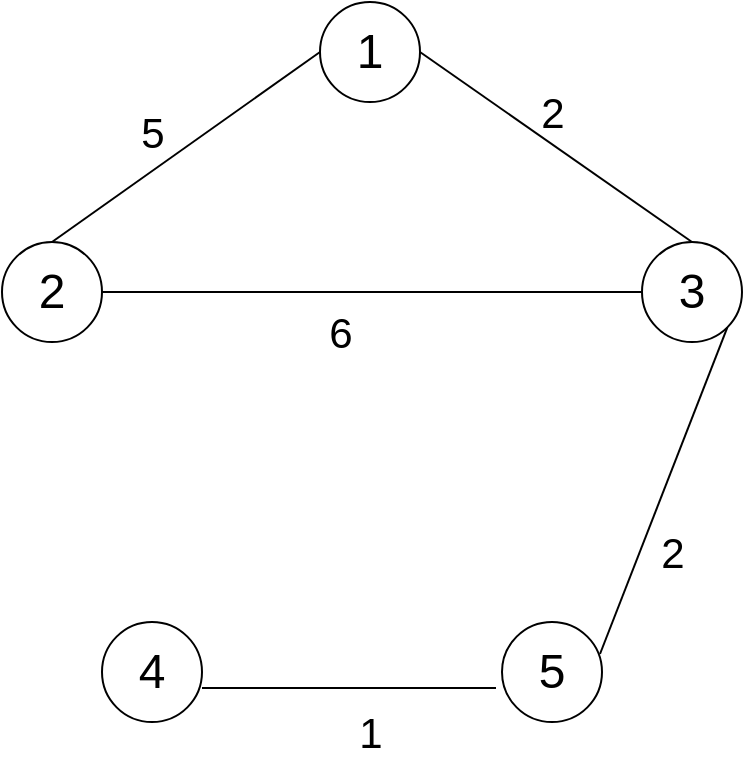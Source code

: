 <mxfile version="14.8.6" type="device"><diagram id="yu_8IkHaXStMtRV7FfFp" name="Page-1"><mxGraphModel dx="1038" dy="575" grid="1" gridSize="10" guides="1" tooltips="1" connect="1" arrows="1" fold="1" page="1" pageScale="1" pageWidth="827" pageHeight="1169" math="0" shadow="0"><root><mxCell id="0"/><mxCell id="1" parent="0"/><mxCell id="0UcCsRXRKb3jqALLm9lQ-1" value="1" style="ellipse;whiteSpace=wrap;html=1;aspect=fixed;fontSize=24;" vertex="1" parent="1"><mxGeometry x="389" y="160" width="50" height="50" as="geometry"/></mxCell><mxCell id="0UcCsRXRKb3jqALLm9lQ-2" value="2" style="ellipse;whiteSpace=wrap;html=1;aspect=fixed;fontSize=24;" vertex="1" parent="1"><mxGeometry x="230" y="280" width="50" height="50" as="geometry"/></mxCell><mxCell id="0UcCsRXRKb3jqALLm9lQ-3" value="3" style="ellipse;whiteSpace=wrap;html=1;aspect=fixed;fontSize=24;" vertex="1" parent="1"><mxGeometry x="550" y="280" width="50" height="50" as="geometry"/></mxCell><mxCell id="0UcCsRXRKb3jqALLm9lQ-4" value="4" style="ellipse;whiteSpace=wrap;html=1;aspect=fixed;fontSize=24;" vertex="1" parent="1"><mxGeometry x="280" y="470" width="50" height="50" as="geometry"/></mxCell><mxCell id="0UcCsRXRKb3jqALLm9lQ-5" value="5" style="ellipse;whiteSpace=wrap;html=1;aspect=fixed;fontSize=24;" vertex="1" parent="1"><mxGeometry x="480" y="470" width="50" height="50" as="geometry"/></mxCell><mxCell id="0UcCsRXRKb3jqALLm9lQ-33" value="" style="endArrow=none;html=1;fontSize=24;exitX=0.5;exitY=0;exitDx=0;exitDy=0;entryX=1;entryY=0.5;entryDx=0;entryDy=0;" edge="1" parent="1" source="0UcCsRXRKb3jqALLm9lQ-3" target="0UcCsRXRKb3jqALLm9lQ-1"><mxGeometry width="50" height="50" relative="1" as="geometry"><mxPoint x="560" y="284" as="sourcePoint"/><mxPoint x="440" y="190" as="targetPoint"/></mxGeometry></mxCell><mxCell id="0UcCsRXRKb3jqALLm9lQ-34" value="2" style="text;html=1;align=center;verticalAlign=middle;resizable=0;points=[];autosize=1;strokeColor=none;fontSize=21;" vertex="1" parent="1"><mxGeometry x="490" y="200" width="30" height="30" as="geometry"/></mxCell><mxCell id="0UcCsRXRKb3jqALLm9lQ-35" value="" style="endArrow=none;html=1;fontSize=24;entryX=0;entryY=0.5;entryDx=0;entryDy=0;exitX=0.5;exitY=0;exitDx=0;exitDy=0;" edge="1" parent="1" source="0UcCsRXRKb3jqALLm9lQ-2" target="0UcCsRXRKb3jqALLm9lQ-1"><mxGeometry width="50" height="50" relative="1" as="geometry"><mxPoint x="500" y="440" as="sourcePoint"/><mxPoint x="550" y="390" as="targetPoint"/></mxGeometry></mxCell><mxCell id="0UcCsRXRKb3jqALLm9lQ-36" value="5" style="text;html=1;align=center;verticalAlign=middle;resizable=0;points=[];autosize=1;strokeColor=none;fontSize=21;" vertex="1" parent="1"><mxGeometry x="290" y="210" width="30" height="30" as="geometry"/></mxCell><mxCell id="0UcCsRXRKb3jqALLm9lQ-39" value="" style="endArrow=none;html=1;fontSize=24;exitX=1;exitY=0.5;exitDx=0;exitDy=0;entryX=0;entryY=0.5;entryDx=0;entryDy=0;" edge="1" parent="1" source="0UcCsRXRKb3jqALLm9lQ-2" target="0UcCsRXRKb3jqALLm9lQ-3"><mxGeometry width="50" height="50" relative="1" as="geometry"><mxPoint x="500" y="440" as="sourcePoint"/><mxPoint x="550" y="390" as="targetPoint"/></mxGeometry></mxCell><mxCell id="0UcCsRXRKb3jqALLm9lQ-40" value="6" style="text;html=1;align=center;verticalAlign=middle;resizable=0;points=[];autosize=1;strokeColor=none;fontSize=21;" vertex="1" parent="1"><mxGeometry x="384" y="310" width="30" height="30" as="geometry"/></mxCell><mxCell id="0UcCsRXRKb3jqALLm9lQ-46" value="1" style="text;html=1;align=center;verticalAlign=middle;resizable=0;points=[];autosize=1;strokeColor=none;fontSize=21;" vertex="1" parent="1"><mxGeometry x="399" y="510" width="30" height="30" as="geometry"/></mxCell><mxCell id="0UcCsRXRKb3jqALLm9lQ-49" value="" style="endArrow=none;html=1;fontSize=21;exitX=0.98;exitY=0.32;exitDx=0;exitDy=0;exitPerimeter=0;entryX=1;entryY=1;entryDx=0;entryDy=0;" edge="1" parent="1" source="0UcCsRXRKb3jqALLm9lQ-5" target="0UcCsRXRKb3jqALLm9lQ-3"><mxGeometry width="50" height="50" relative="1" as="geometry"><mxPoint x="640" y="370" as="sourcePoint"/><mxPoint x="690" y="320" as="targetPoint"/></mxGeometry></mxCell><mxCell id="0UcCsRXRKb3jqALLm9lQ-50" value="2" style="text;html=1;align=center;verticalAlign=middle;resizable=0;points=[];autosize=1;strokeColor=none;fontSize=21;" vertex="1" parent="1"><mxGeometry x="550" y="420" width="30" height="30" as="geometry"/></mxCell><mxCell id="0UcCsRXRKb3jqALLm9lQ-53" value="" style="endArrow=none;html=1;fontSize=21;entryX=-0.06;entryY=0.66;entryDx=0;entryDy=0;entryPerimeter=0;" edge="1" parent="1" target="0UcCsRXRKb3jqALLm9lQ-5"><mxGeometry width="50" height="50" relative="1" as="geometry"><mxPoint x="330" y="503" as="sourcePoint"/><mxPoint x="450" y="320" as="targetPoint"/></mxGeometry></mxCell></root></mxGraphModel></diagram></mxfile>